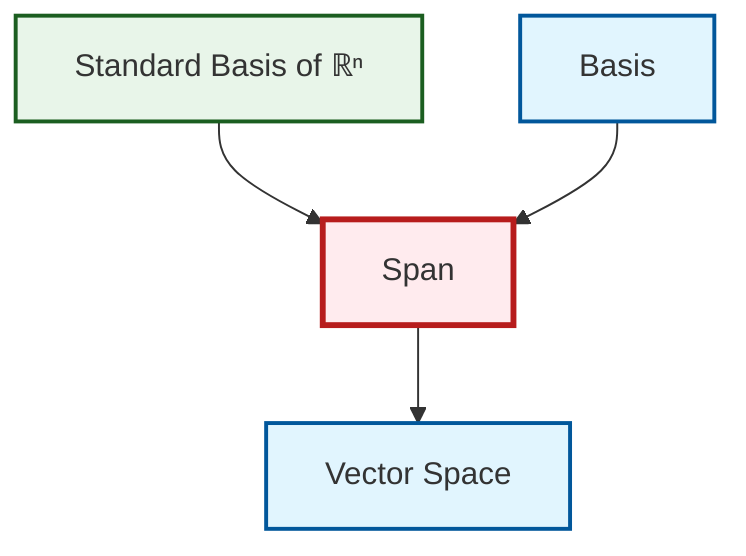 graph TD
    classDef definition fill:#e1f5fe,stroke:#01579b,stroke-width:2px
    classDef theorem fill:#f3e5f5,stroke:#4a148c,stroke-width:2px
    classDef axiom fill:#fff3e0,stroke:#e65100,stroke-width:2px
    classDef example fill:#e8f5e9,stroke:#1b5e20,stroke-width:2px
    classDef current fill:#ffebee,stroke:#b71c1c,stroke-width:3px
    def-vector-space["Vector Space"]:::definition
    ex-standard-basis-rn["Standard Basis of ℝⁿ"]:::example
    def-span["Span"]:::definition
    def-basis["Basis"]:::definition
    def-span --> def-vector-space
    ex-standard-basis-rn --> def-span
    def-basis --> def-span
    class def-span current